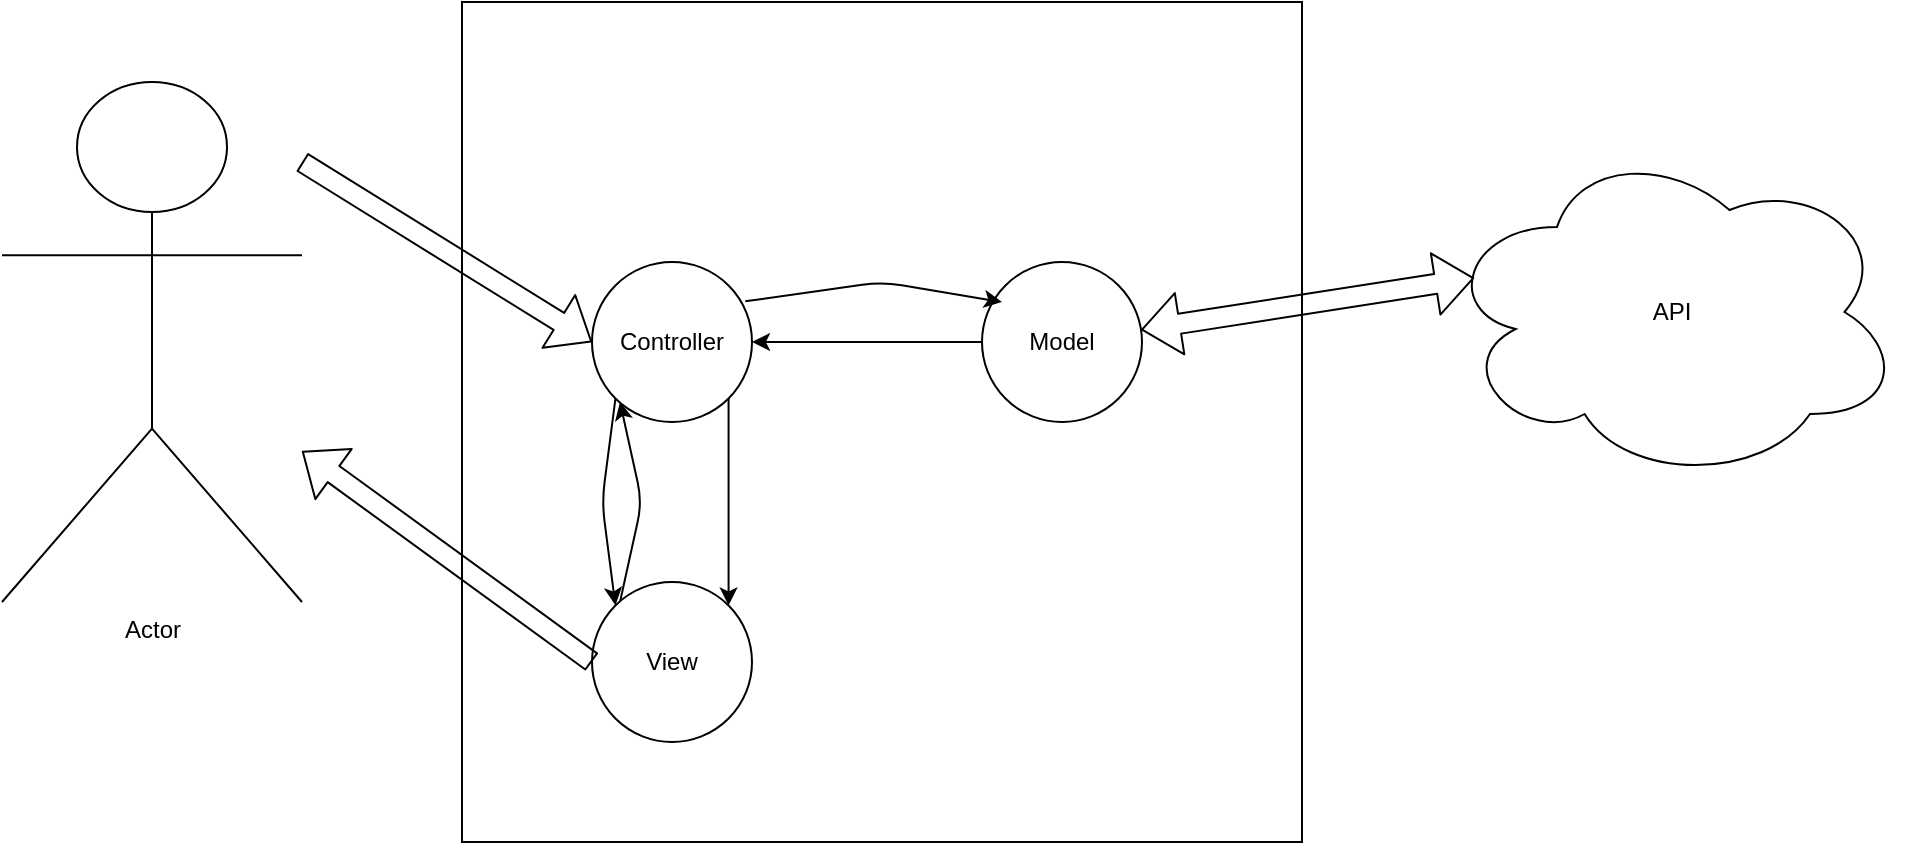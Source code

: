 <mxfile version="14.8.6" type="device"><diagram id="ihvFqPBaD5I9sl9ZdPUQ" name="Page-1"><mxGraphModel dx="1065" dy="456" grid="1" gridSize="10" guides="1" tooltips="1" connect="1" arrows="1" fold="1" page="1" pageScale="1" pageWidth="850" pageHeight="1100" math="0" shadow="0"><root><mxCell id="0"/><mxCell id="1" parent="0"/><mxCell id="l_yUppdOrmoIFiErT9uq-1" value="Actor" style="shape=umlActor;verticalLabelPosition=bottom;verticalAlign=top;html=1;outlineConnect=0;" vertex="1" parent="1"><mxGeometry x="130" y="130" width="150" height="260" as="geometry"/></mxCell><mxCell id="l_yUppdOrmoIFiErT9uq-2" value="" style="whiteSpace=wrap;html=1;aspect=fixed;" vertex="1" parent="1"><mxGeometry x="360" y="90" width="420" height="420" as="geometry"/></mxCell><mxCell id="l_yUppdOrmoIFiErT9uq-4" value="Controller" style="ellipse;whiteSpace=wrap;html=1;aspect=fixed;" vertex="1" parent="1"><mxGeometry x="425" y="220" width="80" height="80" as="geometry"/></mxCell><mxCell id="l_yUppdOrmoIFiErT9uq-5" value="View" style="ellipse;whiteSpace=wrap;html=1;aspect=fixed;" vertex="1" parent="1"><mxGeometry x="425" y="380" width="80" height="80" as="geometry"/></mxCell><mxCell id="l_yUppdOrmoIFiErT9uq-6" value="" style="endArrow=classic;html=1;entryX=0;entryY=0;entryDx=0;entryDy=0;exitX=0;exitY=1;exitDx=0;exitDy=0;" edge="1" parent="1" source="l_yUppdOrmoIFiErT9uq-4" target="l_yUppdOrmoIFiErT9uq-5"><mxGeometry width="50" height="50" relative="1" as="geometry"><mxPoint x="390" y="350" as="sourcePoint"/><mxPoint x="440" y="300" as="targetPoint"/><Array as="points"><mxPoint x="430" y="340"/></Array></mxGeometry></mxCell><mxCell id="l_yUppdOrmoIFiErT9uq-7" value="" style="endArrow=classic;html=1;" edge="1" parent="1"><mxGeometry width="50" height="50" relative="1" as="geometry"><mxPoint x="439" y="390" as="sourcePoint"/><mxPoint x="439" y="290" as="targetPoint"/><Array as="points"><mxPoint x="450" y="340"/></Array></mxGeometry></mxCell><mxCell id="l_yUppdOrmoIFiErT9uq-8" value="Model" style="ellipse;whiteSpace=wrap;html=1;aspect=fixed;" vertex="1" parent="1"><mxGeometry x="620" y="220" width="80" height="80" as="geometry"/></mxCell><mxCell id="l_yUppdOrmoIFiErT9uq-9" value="" style="endArrow=classic;html=1;exitX=0.958;exitY=0.246;exitDx=0;exitDy=0;exitPerimeter=0;" edge="1" parent="1" source="l_yUppdOrmoIFiErT9uq-4"><mxGeometry width="50" height="50" relative="1" as="geometry"><mxPoint x="610" y="340" as="sourcePoint"/><mxPoint x="630" y="240" as="targetPoint"/><Array as="points"><mxPoint x="570" y="230"/></Array></mxGeometry></mxCell><mxCell id="l_yUppdOrmoIFiErT9uq-10" value="API" style="ellipse;shape=cloud;whiteSpace=wrap;html=1;" vertex="1" parent="1"><mxGeometry x="850" y="160" width="230" height="170" as="geometry"/></mxCell><mxCell id="l_yUppdOrmoIFiErT9uq-11" value="" style="shape=flexArrow;endArrow=classic;startArrow=classic;html=1;entryX=0.07;entryY=0.4;entryDx=0;entryDy=0;entryPerimeter=0;" edge="1" parent="1" source="l_yUppdOrmoIFiErT9uq-8" target="l_yUppdOrmoIFiErT9uq-10"><mxGeometry width="100" height="100" relative="1" as="geometry"><mxPoint x="830" y="380" as="sourcePoint"/><mxPoint x="930" y="280" as="targetPoint"/></mxGeometry></mxCell><mxCell id="l_yUppdOrmoIFiErT9uq-12" value="" style="endArrow=classic;html=1;exitX=0;exitY=0.5;exitDx=0;exitDy=0;entryX=1;entryY=0.5;entryDx=0;entryDy=0;" edge="1" parent="1" source="l_yUppdOrmoIFiErT9uq-8" target="l_yUppdOrmoIFiErT9uq-4"><mxGeometry width="50" height="50" relative="1" as="geometry"><mxPoint x="610" y="340" as="sourcePoint"/><mxPoint x="660" y="290" as="targetPoint"/></mxGeometry></mxCell><mxCell id="l_yUppdOrmoIFiErT9uq-13" value="" style="endArrow=classic;html=1;exitX=1;exitY=1;exitDx=0;exitDy=0;entryX=1;entryY=0;entryDx=0;entryDy=0;" edge="1" parent="1" source="l_yUppdOrmoIFiErT9uq-4" target="l_yUppdOrmoIFiErT9uq-5"><mxGeometry width="50" height="50" relative="1" as="geometry"><mxPoint x="610" y="340" as="sourcePoint"/><mxPoint x="660" y="290" as="targetPoint"/></mxGeometry></mxCell><mxCell id="l_yUppdOrmoIFiErT9uq-14" value="" style="shape=flexArrow;endArrow=classic;html=1;exitX=0;exitY=0.5;exitDx=0;exitDy=0;" edge="1" parent="1" source="l_yUppdOrmoIFiErT9uq-5" target="l_yUppdOrmoIFiErT9uq-1"><mxGeometry width="50" height="50" relative="1" as="geometry"><mxPoint x="610" y="340" as="sourcePoint"/><mxPoint x="660" y="290" as="targetPoint"/></mxGeometry></mxCell><mxCell id="l_yUppdOrmoIFiErT9uq-15" value="" style="shape=flexArrow;endArrow=classic;html=1;entryX=0;entryY=0.5;entryDx=0;entryDy=0;" edge="1" parent="1" target="l_yUppdOrmoIFiErT9uq-4"><mxGeometry width="50" height="50" relative="1" as="geometry"><mxPoint x="280" y="170" as="sourcePoint"/><mxPoint x="660" y="290" as="targetPoint"/></mxGeometry></mxCell></root></mxGraphModel></diagram></mxfile>